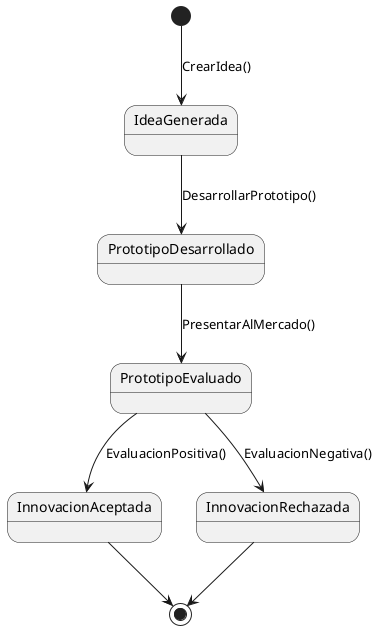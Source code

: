 @startuml
[*] --> IdeaGenerada : CrearIdea()
IdeaGenerada --> PrototipoDesarrollado : DesarrollarPrototipo()
PrototipoDesarrollado --> PrototipoEvaluado : PresentarAlMercado()
PrototipoEvaluado --> InnovacionAceptada : EvaluacionPositiva()
PrototipoEvaluado --> InnovacionRechazada : EvaluacionNegativa()

InnovacionAceptada --> [*]
InnovacionRechazada --> [*]
@enduml
